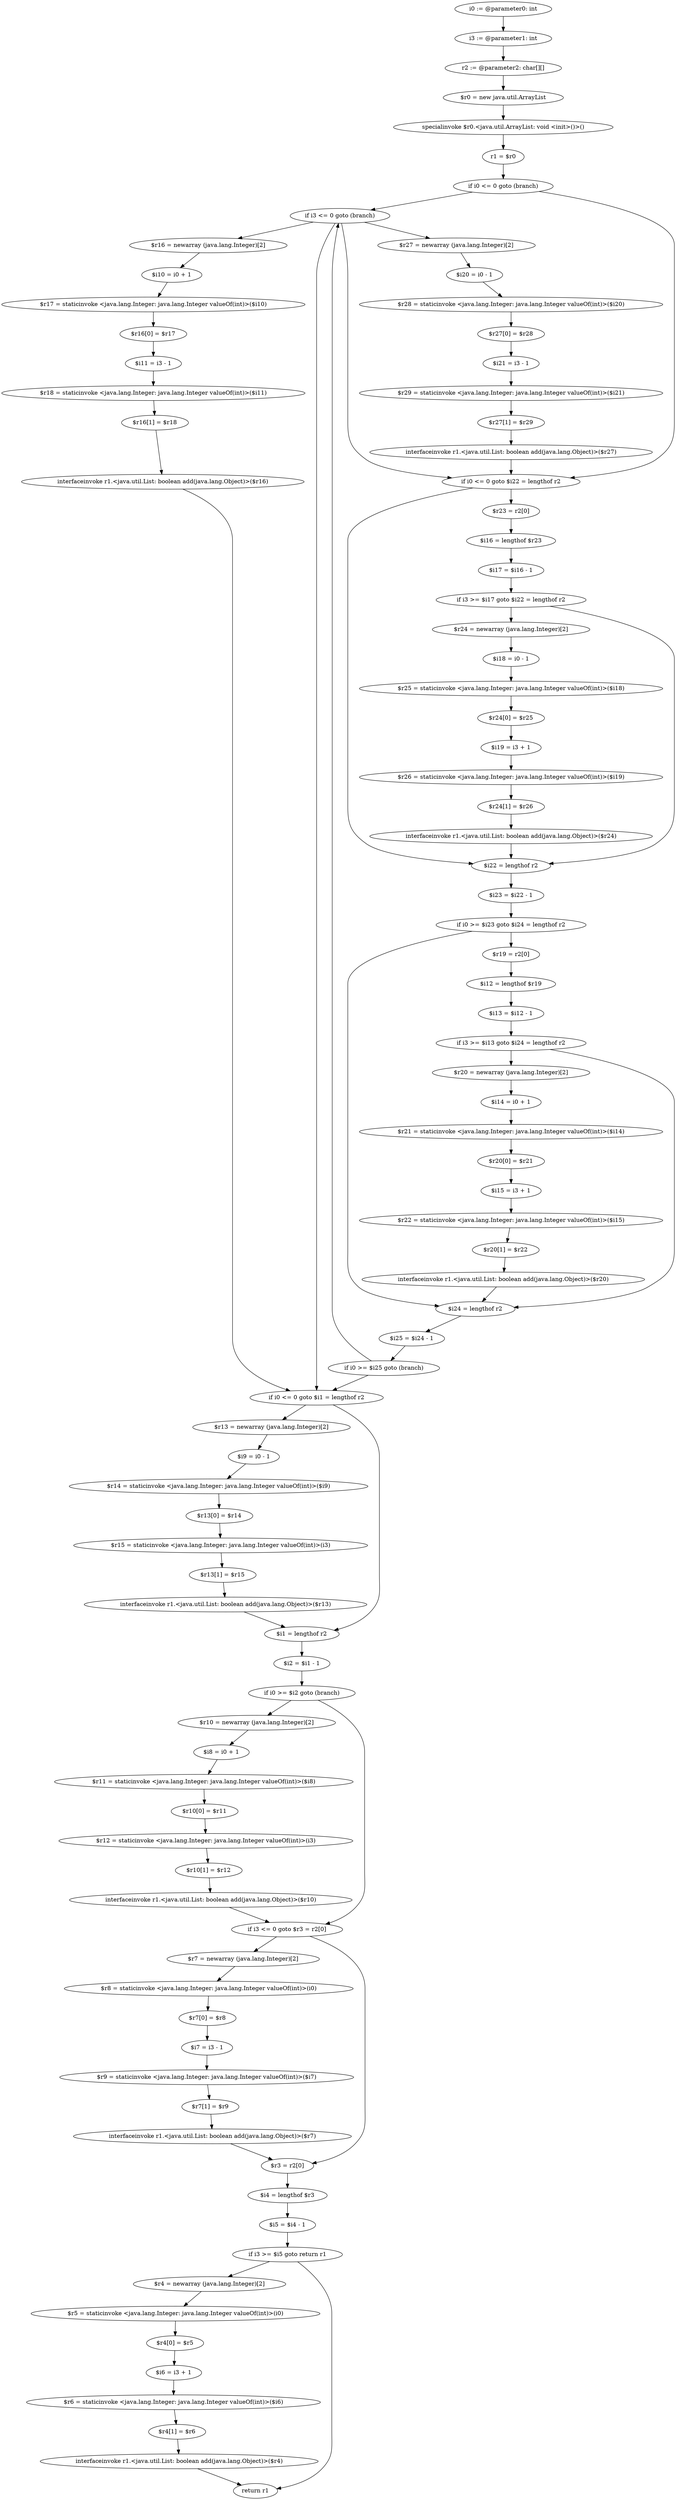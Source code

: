 digraph "unitGraph" {
    "i0 := @parameter0: int"
    "i3 := @parameter1: int"
    "r2 := @parameter2: char[][]"
    "$r0 = new java.util.ArrayList"
    "specialinvoke $r0.<java.util.ArrayList: void <init>()>()"
    "r1 = $r0"
    "if i0 <= 0 goto (branch)"
    "if i3 <= 0 goto (branch)"
    "$r27 = newarray (java.lang.Integer)[2]"
    "$i20 = i0 - 1"
    "$r28 = staticinvoke <java.lang.Integer: java.lang.Integer valueOf(int)>($i20)"
    "$r27[0] = $r28"
    "$i21 = i3 - 1"
    "$r29 = staticinvoke <java.lang.Integer: java.lang.Integer valueOf(int)>($i21)"
    "$r27[1] = $r29"
    "interfaceinvoke r1.<java.util.List: boolean add(java.lang.Object)>($r27)"
    "if i0 <= 0 goto $i22 = lengthof r2"
    "$r23 = r2[0]"
    "$i16 = lengthof $r23"
    "$i17 = $i16 - 1"
    "if i3 >= $i17 goto $i22 = lengthof r2"
    "$r24 = newarray (java.lang.Integer)[2]"
    "$i18 = i0 - 1"
    "$r25 = staticinvoke <java.lang.Integer: java.lang.Integer valueOf(int)>($i18)"
    "$r24[0] = $r25"
    "$i19 = i3 + 1"
    "$r26 = staticinvoke <java.lang.Integer: java.lang.Integer valueOf(int)>($i19)"
    "$r24[1] = $r26"
    "interfaceinvoke r1.<java.util.List: boolean add(java.lang.Object)>($r24)"
    "$i22 = lengthof r2"
    "$i23 = $i22 - 1"
    "if i0 >= $i23 goto $i24 = lengthof r2"
    "$r19 = r2[0]"
    "$i12 = lengthof $r19"
    "$i13 = $i12 - 1"
    "if i3 >= $i13 goto $i24 = lengthof r2"
    "$r20 = newarray (java.lang.Integer)[2]"
    "$i14 = i0 + 1"
    "$r21 = staticinvoke <java.lang.Integer: java.lang.Integer valueOf(int)>($i14)"
    "$r20[0] = $r21"
    "$i15 = i3 + 1"
    "$r22 = staticinvoke <java.lang.Integer: java.lang.Integer valueOf(int)>($i15)"
    "$r20[1] = $r22"
    "interfaceinvoke r1.<java.util.List: boolean add(java.lang.Object)>($r20)"
    "$i24 = lengthof r2"
    "$i25 = $i24 - 1"
    "if i0 >= $i25 goto (branch)"
    "$r16 = newarray (java.lang.Integer)[2]"
    "$i10 = i0 + 1"
    "$r17 = staticinvoke <java.lang.Integer: java.lang.Integer valueOf(int)>($i10)"
    "$r16[0] = $r17"
    "$i11 = i3 - 1"
    "$r18 = staticinvoke <java.lang.Integer: java.lang.Integer valueOf(int)>($i11)"
    "$r16[1] = $r18"
    "interfaceinvoke r1.<java.util.List: boolean add(java.lang.Object)>($r16)"
    "if i0 <= 0 goto $i1 = lengthof r2"
    "$r13 = newarray (java.lang.Integer)[2]"
    "$i9 = i0 - 1"
    "$r14 = staticinvoke <java.lang.Integer: java.lang.Integer valueOf(int)>($i9)"
    "$r13[0] = $r14"
    "$r15 = staticinvoke <java.lang.Integer: java.lang.Integer valueOf(int)>(i3)"
    "$r13[1] = $r15"
    "interfaceinvoke r1.<java.util.List: boolean add(java.lang.Object)>($r13)"
    "$i1 = lengthof r2"
    "$i2 = $i1 - 1"
    "if i0 >= $i2 goto (branch)"
    "$r10 = newarray (java.lang.Integer)[2]"
    "$i8 = i0 + 1"
    "$r11 = staticinvoke <java.lang.Integer: java.lang.Integer valueOf(int)>($i8)"
    "$r10[0] = $r11"
    "$r12 = staticinvoke <java.lang.Integer: java.lang.Integer valueOf(int)>(i3)"
    "$r10[1] = $r12"
    "interfaceinvoke r1.<java.util.List: boolean add(java.lang.Object)>($r10)"
    "if i3 <= 0 goto $r3 = r2[0]"
    "$r7 = newarray (java.lang.Integer)[2]"
    "$r8 = staticinvoke <java.lang.Integer: java.lang.Integer valueOf(int)>(i0)"
    "$r7[0] = $r8"
    "$i7 = i3 - 1"
    "$r9 = staticinvoke <java.lang.Integer: java.lang.Integer valueOf(int)>($i7)"
    "$r7[1] = $r9"
    "interfaceinvoke r1.<java.util.List: boolean add(java.lang.Object)>($r7)"
    "$r3 = r2[0]"
    "$i4 = lengthof $r3"
    "$i5 = $i4 - 1"
    "if i3 >= $i5 goto return r1"
    "$r4 = newarray (java.lang.Integer)[2]"
    "$r5 = staticinvoke <java.lang.Integer: java.lang.Integer valueOf(int)>(i0)"
    "$r4[0] = $r5"
    "$i6 = i3 + 1"
    "$r6 = staticinvoke <java.lang.Integer: java.lang.Integer valueOf(int)>($i6)"
    "$r4[1] = $r6"
    "interfaceinvoke r1.<java.util.List: boolean add(java.lang.Object)>($r4)"
    "return r1"
    "i0 := @parameter0: int"->"i3 := @parameter1: int";
    "i3 := @parameter1: int"->"r2 := @parameter2: char[][]";
    "r2 := @parameter2: char[][]"->"$r0 = new java.util.ArrayList";
    "$r0 = new java.util.ArrayList"->"specialinvoke $r0.<java.util.ArrayList: void <init>()>()";
    "specialinvoke $r0.<java.util.ArrayList: void <init>()>()"->"r1 = $r0";
    "r1 = $r0"->"if i0 <= 0 goto (branch)";
    "if i0 <= 0 goto (branch)"->"if i3 <= 0 goto (branch)";
    "if i0 <= 0 goto (branch)"->"if i0 <= 0 goto $i22 = lengthof r2";
    "if i3 <= 0 goto (branch)"->"$r27 = newarray (java.lang.Integer)[2]";
    "if i3 <= 0 goto (branch)"->"if i0 <= 0 goto $i22 = lengthof r2";
    "$r27 = newarray (java.lang.Integer)[2]"->"$i20 = i0 - 1";
    "$i20 = i0 - 1"->"$r28 = staticinvoke <java.lang.Integer: java.lang.Integer valueOf(int)>($i20)";
    "$r28 = staticinvoke <java.lang.Integer: java.lang.Integer valueOf(int)>($i20)"->"$r27[0] = $r28";
    "$r27[0] = $r28"->"$i21 = i3 - 1";
    "$i21 = i3 - 1"->"$r29 = staticinvoke <java.lang.Integer: java.lang.Integer valueOf(int)>($i21)";
    "$r29 = staticinvoke <java.lang.Integer: java.lang.Integer valueOf(int)>($i21)"->"$r27[1] = $r29";
    "$r27[1] = $r29"->"interfaceinvoke r1.<java.util.List: boolean add(java.lang.Object)>($r27)";
    "interfaceinvoke r1.<java.util.List: boolean add(java.lang.Object)>($r27)"->"if i0 <= 0 goto $i22 = lengthof r2";
    "if i0 <= 0 goto $i22 = lengthof r2"->"$r23 = r2[0]";
    "if i0 <= 0 goto $i22 = lengthof r2"->"$i22 = lengthof r2";
    "$r23 = r2[0]"->"$i16 = lengthof $r23";
    "$i16 = lengthof $r23"->"$i17 = $i16 - 1";
    "$i17 = $i16 - 1"->"if i3 >= $i17 goto $i22 = lengthof r2";
    "if i3 >= $i17 goto $i22 = lengthof r2"->"$r24 = newarray (java.lang.Integer)[2]";
    "if i3 >= $i17 goto $i22 = lengthof r2"->"$i22 = lengthof r2";
    "$r24 = newarray (java.lang.Integer)[2]"->"$i18 = i0 - 1";
    "$i18 = i0 - 1"->"$r25 = staticinvoke <java.lang.Integer: java.lang.Integer valueOf(int)>($i18)";
    "$r25 = staticinvoke <java.lang.Integer: java.lang.Integer valueOf(int)>($i18)"->"$r24[0] = $r25";
    "$r24[0] = $r25"->"$i19 = i3 + 1";
    "$i19 = i3 + 1"->"$r26 = staticinvoke <java.lang.Integer: java.lang.Integer valueOf(int)>($i19)";
    "$r26 = staticinvoke <java.lang.Integer: java.lang.Integer valueOf(int)>($i19)"->"$r24[1] = $r26";
    "$r24[1] = $r26"->"interfaceinvoke r1.<java.util.List: boolean add(java.lang.Object)>($r24)";
    "interfaceinvoke r1.<java.util.List: boolean add(java.lang.Object)>($r24)"->"$i22 = lengthof r2";
    "$i22 = lengthof r2"->"$i23 = $i22 - 1";
    "$i23 = $i22 - 1"->"if i0 >= $i23 goto $i24 = lengthof r2";
    "if i0 >= $i23 goto $i24 = lengthof r2"->"$r19 = r2[0]";
    "if i0 >= $i23 goto $i24 = lengthof r2"->"$i24 = lengthof r2";
    "$r19 = r2[0]"->"$i12 = lengthof $r19";
    "$i12 = lengthof $r19"->"$i13 = $i12 - 1";
    "$i13 = $i12 - 1"->"if i3 >= $i13 goto $i24 = lengthof r2";
    "if i3 >= $i13 goto $i24 = lengthof r2"->"$r20 = newarray (java.lang.Integer)[2]";
    "if i3 >= $i13 goto $i24 = lengthof r2"->"$i24 = lengthof r2";
    "$r20 = newarray (java.lang.Integer)[2]"->"$i14 = i0 + 1";
    "$i14 = i0 + 1"->"$r21 = staticinvoke <java.lang.Integer: java.lang.Integer valueOf(int)>($i14)";
    "$r21 = staticinvoke <java.lang.Integer: java.lang.Integer valueOf(int)>($i14)"->"$r20[0] = $r21";
    "$r20[0] = $r21"->"$i15 = i3 + 1";
    "$i15 = i3 + 1"->"$r22 = staticinvoke <java.lang.Integer: java.lang.Integer valueOf(int)>($i15)";
    "$r22 = staticinvoke <java.lang.Integer: java.lang.Integer valueOf(int)>($i15)"->"$r20[1] = $r22";
    "$r20[1] = $r22"->"interfaceinvoke r1.<java.util.List: boolean add(java.lang.Object)>($r20)";
    "interfaceinvoke r1.<java.util.List: boolean add(java.lang.Object)>($r20)"->"$i24 = lengthof r2";
    "$i24 = lengthof r2"->"$i25 = $i24 - 1";
    "$i25 = $i24 - 1"->"if i0 >= $i25 goto (branch)";
    "if i0 >= $i25 goto (branch)"->"if i3 <= 0 goto (branch)";
    "if i0 >= $i25 goto (branch)"->"if i0 <= 0 goto $i1 = lengthof r2";
    "if i3 <= 0 goto (branch)"->"$r16 = newarray (java.lang.Integer)[2]";
    "if i3 <= 0 goto (branch)"->"if i0 <= 0 goto $i1 = lengthof r2";
    "$r16 = newarray (java.lang.Integer)[2]"->"$i10 = i0 + 1";
    "$i10 = i0 + 1"->"$r17 = staticinvoke <java.lang.Integer: java.lang.Integer valueOf(int)>($i10)";
    "$r17 = staticinvoke <java.lang.Integer: java.lang.Integer valueOf(int)>($i10)"->"$r16[0] = $r17";
    "$r16[0] = $r17"->"$i11 = i3 - 1";
    "$i11 = i3 - 1"->"$r18 = staticinvoke <java.lang.Integer: java.lang.Integer valueOf(int)>($i11)";
    "$r18 = staticinvoke <java.lang.Integer: java.lang.Integer valueOf(int)>($i11)"->"$r16[1] = $r18";
    "$r16[1] = $r18"->"interfaceinvoke r1.<java.util.List: boolean add(java.lang.Object)>($r16)";
    "interfaceinvoke r1.<java.util.List: boolean add(java.lang.Object)>($r16)"->"if i0 <= 0 goto $i1 = lengthof r2";
    "if i0 <= 0 goto $i1 = lengthof r2"->"$r13 = newarray (java.lang.Integer)[2]";
    "if i0 <= 0 goto $i1 = lengthof r2"->"$i1 = lengthof r2";
    "$r13 = newarray (java.lang.Integer)[2]"->"$i9 = i0 - 1";
    "$i9 = i0 - 1"->"$r14 = staticinvoke <java.lang.Integer: java.lang.Integer valueOf(int)>($i9)";
    "$r14 = staticinvoke <java.lang.Integer: java.lang.Integer valueOf(int)>($i9)"->"$r13[0] = $r14";
    "$r13[0] = $r14"->"$r15 = staticinvoke <java.lang.Integer: java.lang.Integer valueOf(int)>(i3)";
    "$r15 = staticinvoke <java.lang.Integer: java.lang.Integer valueOf(int)>(i3)"->"$r13[1] = $r15";
    "$r13[1] = $r15"->"interfaceinvoke r1.<java.util.List: boolean add(java.lang.Object)>($r13)";
    "interfaceinvoke r1.<java.util.List: boolean add(java.lang.Object)>($r13)"->"$i1 = lengthof r2";
    "$i1 = lengthof r2"->"$i2 = $i1 - 1";
    "$i2 = $i1 - 1"->"if i0 >= $i2 goto (branch)";
    "if i0 >= $i2 goto (branch)"->"$r10 = newarray (java.lang.Integer)[2]";
    "if i0 >= $i2 goto (branch)"->"if i3 <= 0 goto $r3 = r2[0]";
    "$r10 = newarray (java.lang.Integer)[2]"->"$i8 = i0 + 1";
    "$i8 = i0 + 1"->"$r11 = staticinvoke <java.lang.Integer: java.lang.Integer valueOf(int)>($i8)";
    "$r11 = staticinvoke <java.lang.Integer: java.lang.Integer valueOf(int)>($i8)"->"$r10[0] = $r11";
    "$r10[0] = $r11"->"$r12 = staticinvoke <java.lang.Integer: java.lang.Integer valueOf(int)>(i3)";
    "$r12 = staticinvoke <java.lang.Integer: java.lang.Integer valueOf(int)>(i3)"->"$r10[1] = $r12";
    "$r10[1] = $r12"->"interfaceinvoke r1.<java.util.List: boolean add(java.lang.Object)>($r10)";
    "interfaceinvoke r1.<java.util.List: boolean add(java.lang.Object)>($r10)"->"if i3 <= 0 goto $r3 = r2[0]";
    "if i3 <= 0 goto $r3 = r2[0]"->"$r7 = newarray (java.lang.Integer)[2]";
    "if i3 <= 0 goto $r3 = r2[0]"->"$r3 = r2[0]";
    "$r7 = newarray (java.lang.Integer)[2]"->"$r8 = staticinvoke <java.lang.Integer: java.lang.Integer valueOf(int)>(i0)";
    "$r8 = staticinvoke <java.lang.Integer: java.lang.Integer valueOf(int)>(i0)"->"$r7[0] = $r8";
    "$r7[0] = $r8"->"$i7 = i3 - 1";
    "$i7 = i3 - 1"->"$r9 = staticinvoke <java.lang.Integer: java.lang.Integer valueOf(int)>($i7)";
    "$r9 = staticinvoke <java.lang.Integer: java.lang.Integer valueOf(int)>($i7)"->"$r7[1] = $r9";
    "$r7[1] = $r9"->"interfaceinvoke r1.<java.util.List: boolean add(java.lang.Object)>($r7)";
    "interfaceinvoke r1.<java.util.List: boolean add(java.lang.Object)>($r7)"->"$r3 = r2[0]";
    "$r3 = r2[0]"->"$i4 = lengthof $r3";
    "$i4 = lengthof $r3"->"$i5 = $i4 - 1";
    "$i5 = $i4 - 1"->"if i3 >= $i5 goto return r1";
    "if i3 >= $i5 goto return r1"->"$r4 = newarray (java.lang.Integer)[2]";
    "if i3 >= $i5 goto return r1"->"return r1";
    "$r4 = newarray (java.lang.Integer)[2]"->"$r5 = staticinvoke <java.lang.Integer: java.lang.Integer valueOf(int)>(i0)";
    "$r5 = staticinvoke <java.lang.Integer: java.lang.Integer valueOf(int)>(i0)"->"$r4[0] = $r5";
    "$r4[0] = $r5"->"$i6 = i3 + 1";
    "$i6 = i3 + 1"->"$r6 = staticinvoke <java.lang.Integer: java.lang.Integer valueOf(int)>($i6)";
    "$r6 = staticinvoke <java.lang.Integer: java.lang.Integer valueOf(int)>($i6)"->"$r4[1] = $r6";
    "$r4[1] = $r6"->"interfaceinvoke r1.<java.util.List: boolean add(java.lang.Object)>($r4)";
    "interfaceinvoke r1.<java.util.List: boolean add(java.lang.Object)>($r4)"->"return r1";
}
